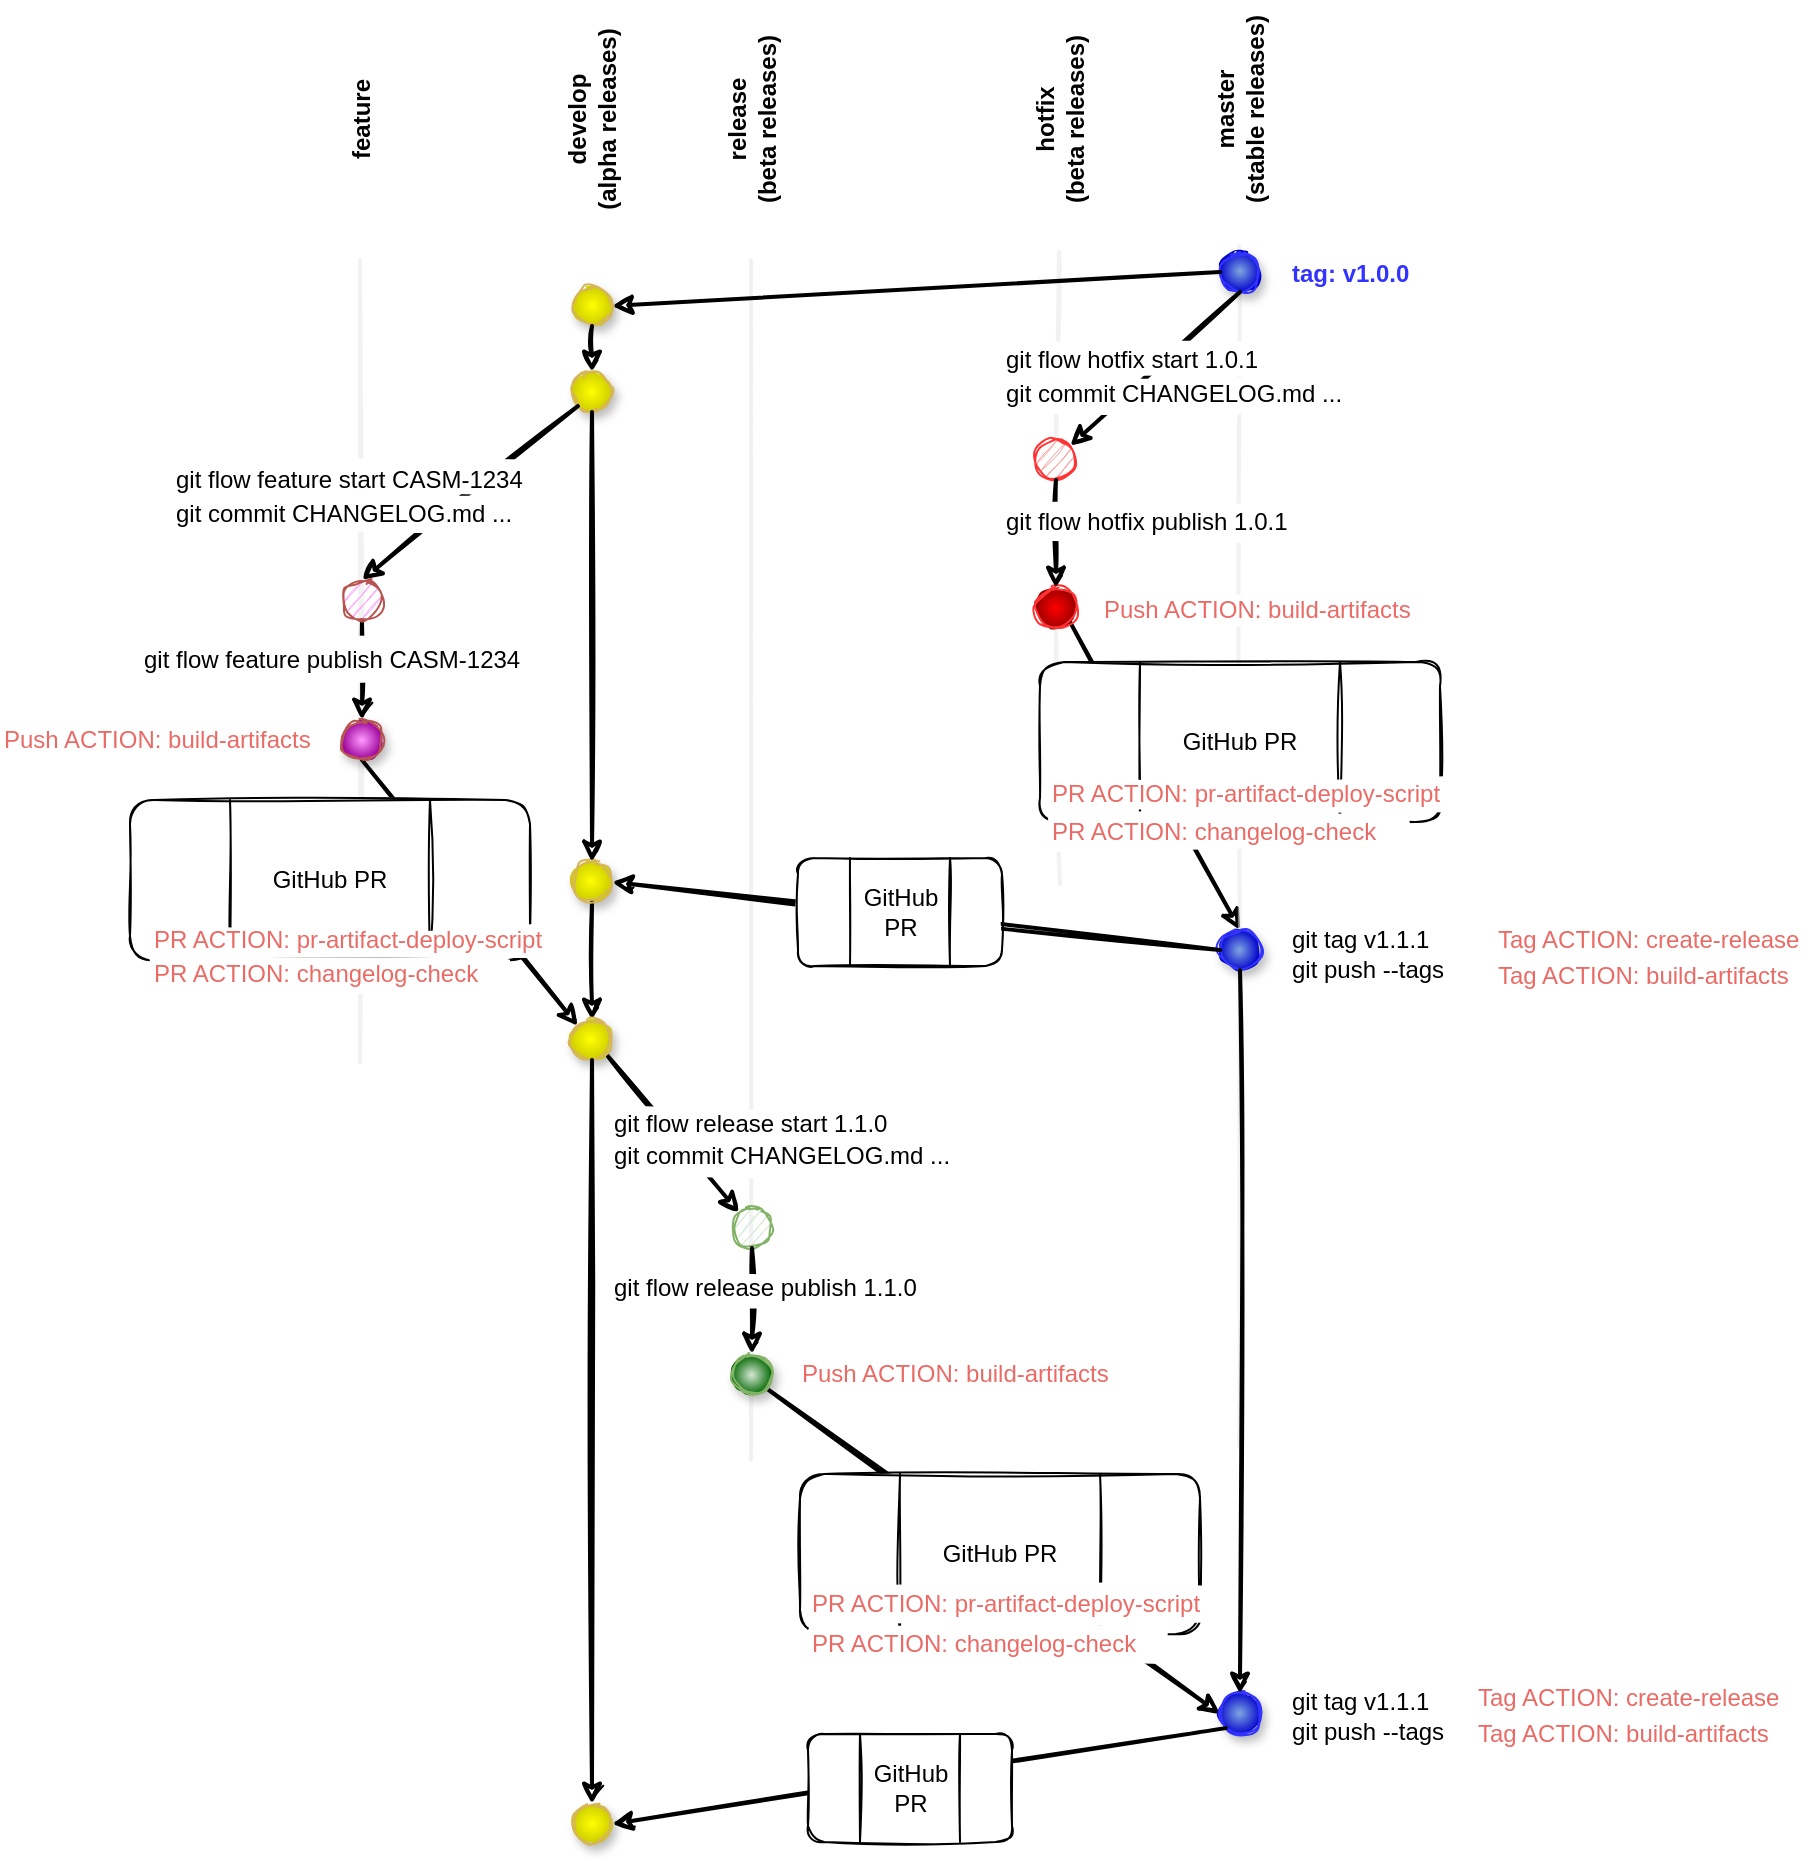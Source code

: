 <mxfile version="16.4.3" type="github">
  <diagram id="jE0tbtdRtXhwwxw7maQi" name="Page-1">
    <mxGraphModel dx="1441" dy="1185" grid="0" gridSize="10" guides="1" tooltips="1" connect="1" arrows="1" fold="1" page="0" pageScale="1" pageWidth="850" pageHeight="1100" background="none" math="0" shadow="0">
      <root>
        <mxCell id="0" />
        <mxCell id="1" parent="0" />
        <mxCell id="DRClWILjRCVxKTy49Wwj-10" style="rounded=1;orthogonalLoop=1;jettySize=auto;html=1;exitX=1;exitY=1;exitDx=0;exitDy=0;entryX=0.5;entryY=0;entryDx=0;entryDy=0;endArrow=classic;endFill=1;startArrow=none;startFill=0;strokeWidth=2;sketch=1;" edge="1" parent="1" source="667S5ESOch-8aJcwRp_F-76" target="DRClWILjRCVxKTy49Wwj-7">
          <mxGeometry relative="1" as="geometry">
            <mxPoint x="640" y="136" as="sourcePoint" />
            <mxPoint x="336" y="153" as="targetPoint" />
          </mxGeometry>
        </mxCell>
        <mxCell id="667S5ESOch-8aJcwRp_F-77" value="" style="endArrow=none;html=1;fontColor=#EA6B66;strokeWidth=2;fillColor=#eeeeee;strokeColor=#E6E6E6;shadow=0;opacity=50;sketch=1;rounded=1;" parent="1" target="667S5ESOch-8aJcwRp_F-76" edge="1">
          <mxGeometry width="50" height="50" relative="1" as="geometry">
            <mxPoint x="550" y="432" as="sourcePoint" />
            <mxPoint x="548.022" y="261.0" as="targetPoint" />
          </mxGeometry>
        </mxCell>
        <mxCell id="667S5ESOch-8aJcwRp_F-57" value="" style="endArrow=none;html=1;fontColor=#EA6B66;strokeWidth=2;fillColor=#eeeeee;strokeColor=#E6E6E6;shadow=0;opacity=50;startArrow=none;sketch=1;rounded=1;" parent="1" target="667S5ESOch-8aJcwRp_F-56" edge="1" source="DRClWILjRCVxKTy49Wwj-7">
          <mxGeometry width="50" height="50" relative="1" as="geometry">
            <mxPoint x="639.5" y="713" as="sourcePoint" />
            <mxPoint x="639.5" y="113" as="targetPoint" />
          </mxGeometry>
        </mxCell>
        <mxCell id="667S5ESOch-8aJcwRp_F-54" value="" style="endArrow=none;html=1;fontColor=#EA6B66;strokeWidth=2;fillColor=#eeeeee;strokeColor=#E6E6E6;shadow=0;opacity=50;startArrow=none;sketch=1;rounded=1;" parent="1" source="667S5ESOch-8aJcwRp_F-61" edge="1">
          <mxGeometry width="50" height="50" relative="1" as="geometry">
            <mxPoint x="549.5" y="716" as="sourcePoint" />
            <mxPoint x="549.5" y="116" as="targetPoint" />
          </mxGeometry>
        </mxCell>
        <mxCell id="667S5ESOch-8aJcwRp_F-55" value="" style="endArrow=none;html=1;fontColor=#EA6B66;strokeWidth=2;fillColor=#eeeeee;strokeColor=#E6E6E6;shadow=0;opacity=50;startArrow=none;sketch=1;rounded=1;" parent="1" source="667S5ESOch-8aJcwRp_F-56" edge="1">
          <mxGeometry width="50" height="50" relative="1" as="geometry">
            <mxPoint x="639.5" y="713" as="sourcePoint" />
            <mxPoint x="639.5" y="113" as="targetPoint" />
          </mxGeometry>
        </mxCell>
        <mxCell id="DRClWILjRCVxKTy49Wwj-6" value="GitHub PR" style="shape=process;whiteSpace=wrap;html=1;backgroundOutline=1;glass=0;fillColor=default;gradientColor=#ffffff;size=0.25;sketch=1;rounded=1;" vertex="1" parent="1">
          <mxGeometry x="540" y="321" width="200" height="80" as="geometry" />
        </mxCell>
        <mxCell id="667S5ESOch-8aJcwRp_F-53" value="" style="endArrow=none;html=1;fontColor=#EA6B66;strokeWidth=2;fillColor=#eeeeee;strokeColor=#E6E6E6;shadow=0;opacity=50;sketch=1;rounded=1;" parent="1" edge="1">
          <mxGeometry width="50" height="50" relative="1" as="geometry">
            <mxPoint x="395.5" y="720" as="sourcePoint" />
            <mxPoint x="395.5" y="120" as="targetPoint" />
          </mxGeometry>
        </mxCell>
        <mxCell id="667S5ESOch-8aJcwRp_F-52" value="" style="endArrow=none;html=1;fontColor=#EA6B66;strokeWidth=2;fillColor=#eeeeee;strokeColor=#E6E6E6;shadow=0;opacity=50;sketch=1;rounded=1;" parent="1" edge="1">
          <mxGeometry width="50" height="50" relative="1" as="geometry">
            <mxPoint x="200" y="521" as="sourcePoint" />
            <mxPoint x="200" y="120" as="targetPoint" />
          </mxGeometry>
        </mxCell>
        <mxCell id="667S5ESOch-8aJcwRp_F-1" value="" style="ellipse;whiteSpace=wrap;html=1;aspect=fixed;fillColor=#FFFF00;strokeColor=#d6b656;rounded=1;gradientColor=#CCCC00;gradientDirection=radial;shadow=1;sketch=1;" parent="1" vertex="1">
          <mxGeometry x="306" y="133" width="20" height="20" as="geometry" />
        </mxCell>
        <mxCell id="667S5ESOch-8aJcwRp_F-2" value="" style="ellipse;whiteSpace=wrap;html=1;aspect=fixed;fillColor=#FFFF00;strokeColor=#d6b656;rounded=1;gradientColor=#CCCC00;gradientDirection=radial;shadow=1;sketch=1;" parent="1" vertex="1">
          <mxGeometry x="306" y="176" width="20" height="20" as="geometry" />
        </mxCell>
        <mxCell id="667S5ESOch-8aJcwRp_F-14" style="edgeStyle=none;rounded=1;orthogonalLoop=1;jettySize=auto;html=1;exitX=0.5;exitY=1;exitDx=0;exitDy=0;entryX=0.5;entryY=0;entryDx=0;entryDy=0;startArrow=none;startFill=0;endArrow=classic;endFill=1;strokeWidth=2;sketch=1;" parent="1" source="667S5ESOch-8aJcwRp_F-3" target="667S5ESOch-8aJcwRp_F-21" edge="1">
          <mxGeometry relative="1" as="geometry">
            <mxPoint x="161" y="310" as="targetPoint" />
          </mxGeometry>
        </mxCell>
        <mxCell id="667S5ESOch-8aJcwRp_F-3" value="" style="ellipse;whiteSpace=wrap;html=1;aspect=fixed;fillColor=#FF99FF;strokeColor=#b85450;rounded=1;sketch=1;" parent="1" vertex="1">
          <mxGeometry x="191" y="280" width="20" height="20" as="geometry" />
        </mxCell>
        <mxCell id="667S5ESOch-8aJcwRp_F-25" style="edgeStyle=none;orthogonalLoop=1;jettySize=auto;html=1;exitX=0.5;exitY=1;exitDx=0;exitDy=0;entryX=0.5;entryY=0;entryDx=0;entryDy=0;startArrow=none;startFill=0;endArrow=classic;endFill=1;strokeWidth=2;sketch=1;rounded=1;" parent="1" source="667S5ESOch-8aJcwRp_F-4" target="667S5ESOch-8aJcwRp_F-24" edge="1">
          <mxGeometry relative="1" as="geometry" />
        </mxCell>
        <mxCell id="667S5ESOch-8aJcwRp_F-4" value="" style="ellipse;whiteSpace=wrap;html=1;aspect=fixed;fillColor=#FFFF00;strokeColor=#d6b656;rounded=1;gradientColor=#CCCC00;gradientDirection=radial;shadow=1;sketch=1;" parent="1" vertex="1">
          <mxGeometry x="306" y="421" width="20" height="20" as="geometry" />
        </mxCell>
        <mxCell id="667S5ESOch-8aJcwRp_F-8" style="rounded=1;orthogonalLoop=1;jettySize=auto;html=1;exitX=0.5;exitY=1;exitDx=0;exitDy=0;entryX=0.5;entryY=0;entryDx=0;entryDy=0;endArrow=classic;endFill=1;startArrow=none;startFill=0;strokeWidth=2;sketch=1;" parent="1" source="667S5ESOch-8aJcwRp_F-2" target="667S5ESOch-8aJcwRp_F-4" edge="1">
          <mxGeometry relative="1" as="geometry">
            <mxPoint x="318.929" y="176.071" as="sourcePoint" />
            <mxPoint x="216" y="209" as="targetPoint" />
          </mxGeometry>
        </mxCell>
        <mxCell id="667S5ESOch-8aJcwRp_F-9" style="rounded=1;orthogonalLoop=1;jettySize=auto;html=1;exitX=0;exitY=1;exitDx=0;exitDy=0;entryX=0.5;entryY=0;entryDx=0;entryDy=0;endArrow=classic;endFill=1;startArrow=none;startFill=0;strokeWidth=2;sketch=1;" parent="1" source="667S5ESOch-8aJcwRp_F-2" target="667S5ESOch-8aJcwRp_F-3" edge="1">
          <mxGeometry relative="1" as="geometry">
            <mxPoint x="292.929" y="186.071" as="sourcePoint" />
            <mxPoint x="190" y="219" as="targetPoint" />
          </mxGeometry>
        </mxCell>
        <mxCell id="667S5ESOch-8aJcwRp_F-12" style="rounded=1;orthogonalLoop=1;jettySize=auto;html=1;exitX=0.5;exitY=1;exitDx=0;exitDy=0;endArrow=classic;endFill=1;startArrow=none;startFill=0;strokeWidth=2;entryX=0.5;entryY=0;entryDx=0;entryDy=0;sketch=1;" parent="1" source="667S5ESOch-8aJcwRp_F-1" target="667S5ESOch-8aJcwRp_F-2" edge="1">
          <mxGeometry relative="1" as="geometry">
            <mxPoint x="326" y="179" as="sourcePoint" />
            <mxPoint x="316" y="149" as="targetPoint" />
          </mxGeometry>
        </mxCell>
        <mxCell id="667S5ESOch-8aJcwRp_F-15" value="git flow feature start CASM-1234" style="text;html=1;resizable=0;autosize=1;align=left;verticalAlign=middle;points=[];fillColor=default;strokeColor=none;rounded=1;glass=0;gradientColor=#ffffff;sketch=1;" parent="1" vertex="1">
          <mxGeometry x="106" y="220" width="190" height="20" as="geometry" />
        </mxCell>
        <mxCell id="667S5ESOch-8aJcwRp_F-16" value="&lt;b&gt;develop&lt;br&gt;(alpha releases)&lt;br&gt;&lt;/b&gt;" style="text;html=1;resizable=0;autosize=1;align=center;verticalAlign=middle;points=[];fillColor=none;strokeColor=none;rounded=1;glass=0;rotation=-90;sketch=1;" parent="1" vertex="1">
          <mxGeometry x="261" y="35" width="110" height="30" as="geometry" />
        </mxCell>
        <mxCell id="667S5ESOch-8aJcwRp_F-17" value="&lt;b&gt;feature&lt;/b&gt;" style="text;html=1;resizable=0;autosize=1;align=center;verticalAlign=middle;points=[];fillColor=none;strokeColor=none;rounded=1;glass=0;rotation=-90;sketch=1;" parent="1" vertex="1">
          <mxGeometry x="171" y="40" width="60" height="20" as="geometry" />
        </mxCell>
        <mxCell id="667S5ESOch-8aJcwRp_F-26" style="edgeStyle=none;orthogonalLoop=1;jettySize=auto;html=1;exitX=0.5;exitY=1;exitDx=0;exitDy=0;entryX=0;entryY=0;entryDx=0;entryDy=0;startArrow=none;startFill=0;endArrow=classic;endFill=1;strokeWidth=2;sketch=1;rounded=1;" parent="1" source="667S5ESOch-8aJcwRp_F-21" target="667S5ESOch-8aJcwRp_F-24" edge="1">
          <mxGeometry relative="1" as="geometry" />
        </mxCell>
        <mxCell id="667S5ESOch-8aJcwRp_F-21" value="" style="ellipse;whiteSpace=wrap;html=1;aspect=fixed;fillColor=#FF99FF;strokeColor=#b85450;rounded=1;gradientColor=#990099;gradientDirection=radial;shadow=1;sketch=1;" parent="1" vertex="1">
          <mxGeometry x="191" y="350" width="20" height="20" as="geometry" />
        </mxCell>
        <mxCell id="667S5ESOch-8aJcwRp_F-23" value="git flow feature publish CASM-1234" style="text;html=1;resizable=0;autosize=1;align=left;verticalAlign=middle;points=[];fillColor=default;strokeColor=none;rounded=1;glass=0;gradientColor=#ffffff;sketch=1;" parent="1" vertex="1">
          <mxGeometry x="90" y="310" width="200" height="20" as="geometry" />
        </mxCell>
        <mxCell id="667S5ESOch-8aJcwRp_F-33" style="edgeStyle=none;orthogonalLoop=1;jettySize=auto;html=1;exitX=1;exitY=1;exitDx=0;exitDy=0;fontColor=#EA6B66;startArrow=none;startFill=0;endArrow=classic;endFill=1;strokeWidth=2;sketch=1;rounded=1;" parent="1" source="667S5ESOch-8aJcwRp_F-24" target="667S5ESOch-8aJcwRp_F-32" edge="1">
          <mxGeometry relative="1" as="geometry" />
        </mxCell>
        <mxCell id="667S5ESOch-8aJcwRp_F-24" value="" style="ellipse;whiteSpace=wrap;html=1;aspect=fixed;fillColor=#FFFF00;strokeColor=#d6b656;rounded=1;gradientColor=#CCCC00;gradientDirection=radial;shadow=1;sketch=1;" parent="1" vertex="1">
          <mxGeometry x="306" y="500" width="20" height="20" as="geometry" />
        </mxCell>
        <mxCell id="667S5ESOch-8aJcwRp_F-27" value="GitHub PR" style="shape=process;whiteSpace=wrap;html=1;backgroundOutline=1;glass=0;fillColor=default;gradientColor=#ffffff;size=0.25;sketch=1;rounded=1;" parent="1" vertex="1">
          <mxGeometry x="85" y="390" width="200" height="80" as="geometry" />
        </mxCell>
        <mxCell id="667S5ESOch-8aJcwRp_F-29" value="&lt;font color=&quot;#ea6b66&quot;&gt;PR ACTION: changelog-check&lt;/font&gt;" style="text;html=1;resizable=0;autosize=1;align=left;verticalAlign=middle;points=[];fillColor=default;strokeColor=none;rounded=1;glass=0;gradientColor=#ffffff;sketch=1;" parent="1" vertex="1">
          <mxGeometry x="95" y="467" width="180" height="20" as="geometry" />
        </mxCell>
        <mxCell id="667S5ESOch-8aJcwRp_F-30" value="&lt;font color=&quot;#ea6b66&quot;&gt;PR ACTION: pr-artifact-deploy-script&lt;/font&gt;" style="text;html=1;resizable=0;autosize=1;align=left;verticalAlign=middle;points=[];fillColor=default;strokeColor=none;rounded=1;glass=0;gradientColor=#ffffff;sketch=1;" parent="1" vertex="1">
          <mxGeometry x="95" y="451" width="204" height="18" as="geometry" />
        </mxCell>
        <mxCell id="667S5ESOch-8aJcwRp_F-32" value="" style="ellipse;whiteSpace=wrap;html=1;aspect=fixed;fillColor=#d5e8d4;strokeColor=#82b366;rounded=1;shadow=0;sketch=1;" parent="1" vertex="1">
          <mxGeometry x="386" y="594" width="20" height="20" as="geometry" />
        </mxCell>
        <mxCell id="667S5ESOch-8aJcwRp_F-35" value="&lt;b&gt;release&lt;br&gt;(beta releases)&lt;br&gt;&lt;/b&gt;" style="text;html=1;resizable=0;autosize=1;align=center;verticalAlign=middle;points=[];fillColor=none;strokeColor=none;rounded=1;glass=0;rotation=-90;sketch=1;" parent="1" vertex="1">
          <mxGeometry x="346" y="35" width="100" height="30" as="geometry" />
        </mxCell>
        <mxCell id="667S5ESOch-8aJcwRp_F-51" style="edgeStyle=none;orthogonalLoop=1;jettySize=auto;html=1;exitX=1;exitY=1;exitDx=0;exitDy=0;entryX=0;entryY=0.5;entryDx=0;entryDy=0;fontColor=#EA6B66;startArrow=none;startFill=0;endArrow=classic;endFill=1;strokeWidth=2;sketch=1;rounded=1;" parent="1" source="667S5ESOch-8aJcwRp_F-36" target="667S5ESOch-8aJcwRp_F-50" edge="1">
          <mxGeometry relative="1" as="geometry" />
        </mxCell>
        <mxCell id="667S5ESOch-8aJcwRp_F-36" value="" style="ellipse;whiteSpace=wrap;html=1;aspect=fixed;fillColor=#d5e8d4;strokeColor=#82b366;rounded=1;gradientColor=#006600;gradientDirection=radial;shadow=1;sketch=1;" parent="1" vertex="1">
          <mxGeometry x="386" y="667" width="20" height="20" as="geometry" />
        </mxCell>
        <mxCell id="667S5ESOch-8aJcwRp_F-44" style="edgeStyle=none;orthogonalLoop=1;jettySize=auto;html=1;exitX=0.5;exitY=1;exitDx=0;exitDy=0;entryX=0.5;entryY=0;entryDx=0;entryDy=0;fontColor=#EA6B66;startArrow=none;startFill=0;endArrow=classic;endFill=1;strokeWidth=2;sketch=1;rounded=1;" parent="1" source="667S5ESOch-8aJcwRp_F-32" target="667S5ESOch-8aJcwRp_F-36" edge="1">
          <mxGeometry relative="1" as="geometry">
            <mxPoint x="396" y="680" as="sourcePoint" />
          </mxGeometry>
        </mxCell>
        <mxCell id="667S5ESOch-8aJcwRp_F-38" value="git flow release publish 1.1.0" style="text;html=1;resizable=0;autosize=1;align=left;verticalAlign=middle;points=[];fillColor=default;strokeColor=none;rounded=1;glass=0;gradientColor=#ffffff;sketch=1;" parent="1" vertex="1">
          <mxGeometry x="325" y="625" width="161" height="18" as="geometry" />
        </mxCell>
        <mxCell id="667S5ESOch-8aJcwRp_F-45" value="&lt;font color=&quot;#ea6b66&quot;&gt;Push ACTION: build-artifacts&lt;/font&gt;" style="text;html=1;resizable=0;autosize=1;align=left;verticalAlign=middle;points=[];fillColor=default;strokeColor=none;rounded=1;glass=0;gradientColor=#ffffff;sketch=1;" parent="1" vertex="1">
          <mxGeometry x="20" y="350" width="170" height="20" as="geometry" />
        </mxCell>
        <mxCell id="667S5ESOch-8aJcwRp_F-47" value="&lt;b&gt;hotfix&lt;br&gt;(beta releases)&lt;br&gt;&lt;/b&gt;" style="text;html=1;resizable=0;autosize=1;align=center;verticalAlign=middle;points=[];fillColor=none;strokeColor=none;rounded=1;glass=0;rotation=-90;sketch=1;" parent="1" vertex="1">
          <mxGeometry x="500" y="35" width="100" height="30" as="geometry" />
        </mxCell>
        <mxCell id="667S5ESOch-8aJcwRp_F-48" value="&lt;b&gt;master&lt;br&gt;(stable releases)&lt;br&gt;&lt;/b&gt;" style="text;html=1;resizable=0;autosize=1;align=center;verticalAlign=middle;points=[];fillColor=none;strokeColor=none;rounded=1;glass=0;rotation=-90;sketch=1;" parent="1" vertex="1">
          <mxGeometry x="585" y="30" width="110" height="30" as="geometry" />
        </mxCell>
        <mxCell id="667S5ESOch-8aJcwRp_F-49" value="GitHub PR" style="shape=process;whiteSpace=wrap;html=1;backgroundOutline=1;glass=0;fillColor=default;gradientColor=#ffffff;size=0.25;sketch=1;rounded=1;" parent="1" vertex="1">
          <mxGeometry x="420" y="727" width="200" height="80" as="geometry" />
        </mxCell>
        <mxCell id="667S5ESOch-8aJcwRp_F-50" value="" style="ellipse;whiteSpace=wrap;html=1;aspect=fixed;fillColor=#7EA6E0;strokeColor=#3333FF;rounded=1;gradientColor=#0000CC;gradientDirection=radial;shadow=1;sketch=1;" parent="1" vertex="1">
          <mxGeometry x="630" y="837" width="20" height="20" as="geometry" />
        </mxCell>
        <mxCell id="667S5ESOch-8aJcwRp_F-56" value="" style="ellipse;whiteSpace=wrap;html=1;aspect=fixed;fillColor=#7EA6E0;strokeColor=#3333FF;rounded=1;gradientColor=#0000CC;gradientDirection=radial;shadow=1;sketch=1;" parent="1" vertex="1">
          <mxGeometry x="630" y="116" width="20" height="20" as="geometry" />
        </mxCell>
        <mxCell id="667S5ESOch-8aJcwRp_F-59" style="rounded=1;orthogonalLoop=1;jettySize=auto;html=1;exitX=0;exitY=0.5;exitDx=0;exitDy=0;entryX=1;entryY=0.5;entryDx=0;entryDy=0;endArrow=classic;endFill=1;startArrow=none;startFill=0;strokeWidth=2;sketch=1;" parent="1" source="667S5ESOch-8aJcwRp_F-56" target="667S5ESOch-8aJcwRp_F-1" edge="1">
          <mxGeometry relative="1" as="geometry">
            <mxPoint x="326" y="206" as="sourcePoint" />
            <mxPoint x="326" y="306" as="targetPoint" />
          </mxGeometry>
        </mxCell>
        <mxCell id="667S5ESOch-8aJcwRp_F-61" value="" style="ellipse;whiteSpace=wrap;html=1;aspect=fixed;fillColor=#FF9999;strokeColor=#FF3333;rounded=1;gradientColor=none;gradientDirection=radial;sketch=1;" parent="1" vertex="1">
          <mxGeometry x="538" y="210" width="20" height="20" as="geometry" />
        </mxCell>
        <mxCell id="667S5ESOch-8aJcwRp_F-62" value="" style="endArrow=none;html=1;fontColor=#EA6B66;strokeWidth=2;fillColor=#eeeeee;strokeColor=#E6E6E6;shadow=0;opacity=50;startArrow=none;sketch=1;rounded=1;" parent="1" source="667S5ESOch-8aJcwRp_F-76" target="667S5ESOch-8aJcwRp_F-61" edge="1">
          <mxGeometry width="50" height="50" relative="1" as="geometry">
            <mxPoint x="549.5" y="716" as="sourcePoint" />
            <mxPoint x="549.5" y="116" as="targetPoint" />
          </mxGeometry>
        </mxCell>
        <mxCell id="667S5ESOch-8aJcwRp_F-66" style="rounded=1;orthogonalLoop=1;jettySize=auto;html=1;exitX=0;exitY=0.5;exitDx=0;exitDy=0;entryX=1;entryY=0;entryDx=0;entryDy=0;endArrow=classic;endFill=1;startArrow=none;startFill=0;strokeWidth=2;sketch=1;" parent="1" target="667S5ESOch-8aJcwRp_F-61" edge="1">
          <mxGeometry relative="1" as="geometry">
            <mxPoint x="640" y="136" as="sourcePoint" />
            <mxPoint x="336" y="153" as="targetPoint" />
          </mxGeometry>
        </mxCell>
        <mxCell id="667S5ESOch-8aJcwRp_F-67" value="git flow hotfix start 1.0.1" style="text;html=1;resizable=0;autosize=1;align=left;verticalAlign=middle;points=[];fillColor=default;strokeColor=none;rounded=1;glass=0;gradientColor=#ffffff;sketch=1;" parent="1" vertex="1">
          <mxGeometry x="521" y="161" width="136" height="18" as="geometry" />
        </mxCell>
        <mxCell id="667S5ESOch-8aJcwRp_F-68" value="git commit CHANGELOG.md ..." style="text;html=1;resizable=0;autosize=1;align=left;verticalAlign=middle;points=[];fillColor=default;strokeColor=none;rounded=1;glass=0;gradientColor=#ffffff;sketch=1;" parent="1" vertex="1">
          <mxGeometry x="106" y="238" width="178" height="18" as="geometry" />
        </mxCell>
        <mxCell id="667S5ESOch-8aJcwRp_F-40" value="git commit CHANGELOG.md ..." style="text;html=1;resizable=0;autosize=1;align=left;verticalAlign=middle;points=[];fillColor=default;strokeColor=none;rounded=1;glass=0;gradientColor=#ffffff;sketch=1;" parent="1" vertex="1">
          <mxGeometry x="325" y="559" width="178" height="18" as="geometry" />
        </mxCell>
        <mxCell id="667S5ESOch-8aJcwRp_F-70" value="git commit CHANGELOG.md ..." style="text;html=1;resizable=0;autosize=1;align=left;verticalAlign=middle;points=[];fillColor=default;strokeColor=none;rounded=1;glass=0;gradientColor=#ffffff;sketch=1;" parent="1" vertex="1">
          <mxGeometry x="521" y="178" width="178" height="18" as="geometry" />
        </mxCell>
        <mxCell id="667S5ESOch-8aJcwRp_F-76" value="" style="ellipse;whiteSpace=wrap;html=1;aspect=fixed;fillColor=#FF0000;strokeColor=#FF3333;rounded=1;gradientColor=#990000;gradientDirection=radial;sketch=1;" parent="1" vertex="1">
          <mxGeometry x="538" y="284" width="20" height="20" as="geometry" />
        </mxCell>
        <mxCell id="667S5ESOch-8aJcwRp_F-78" style="rounded=1;orthogonalLoop=1;jettySize=auto;html=1;exitX=0.5;exitY=1;exitDx=0;exitDy=0;entryX=0.5;entryY=0;entryDx=0;entryDy=0;endArrow=classic;endFill=1;startArrow=none;startFill=0;strokeWidth=2;sketch=1;" parent="1" source="667S5ESOch-8aJcwRp_F-61" target="667S5ESOch-8aJcwRp_F-76" edge="1">
          <mxGeometry relative="1" as="geometry">
            <mxPoint x="640" y="136" as="sourcePoint" />
            <mxPoint x="336" y="153" as="targetPoint" />
          </mxGeometry>
        </mxCell>
        <mxCell id="667S5ESOch-8aJcwRp_F-74" value="git flow hotfix publish 1.0.1" style="text;html=1;resizable=0;autosize=1;align=left;verticalAlign=middle;points=[];fillColor=default;strokeColor=none;rounded=1;glass=0;gradientColor=#ffffff;sketch=1;" parent="1" vertex="1">
          <mxGeometry x="521" y="242" width="151" height="18" as="geometry" />
        </mxCell>
        <mxCell id="DRClWILjRCVxKTy49Wwj-1" value="&lt;b&gt;&lt;font color=&quot;#3333ff&quot;&gt;tag: v1.0.0&lt;/font&gt;&lt;/b&gt;" style="text;html=1;resizable=0;autosize=1;align=left;verticalAlign=middle;points=[];fillColor=none;strokeColor=none;rounded=1;shadow=0;glass=0;sketch=1;fontColor=#EA6B66;" vertex="1" parent="1">
          <mxGeometry x="664" y="118" width="69" height="18" as="geometry" />
        </mxCell>
        <mxCell id="DRClWILjRCVxKTy49Wwj-2" value="&lt;font color=&quot;#ea6b66&quot;&gt;PR ACTION: changelog-check&lt;/font&gt;" style="text;html=1;resizable=0;autosize=1;align=left;verticalAlign=middle;points=[];fillColor=default;strokeColor=none;rounded=1;glass=0;gradientColor=#ffffff;sketch=1;" vertex="1" parent="1">
          <mxGeometry x="424" y="802" width="180" height="20" as="geometry" />
        </mxCell>
        <mxCell id="DRClWILjRCVxKTy49Wwj-3" value="&lt;font color=&quot;#ea6b66&quot;&gt;PR ACTION: pr-artifact-deploy-script&lt;/font&gt;" style="text;html=1;resizable=0;autosize=1;align=left;verticalAlign=middle;points=[];fillColor=default;strokeColor=none;rounded=1;glass=0;gradientColor=#ffffff;sketch=1;" vertex="1" parent="1">
          <mxGeometry x="424" y="783" width="204" height="18" as="geometry" />
        </mxCell>
        <mxCell id="DRClWILjRCVxKTy49Wwj-4" value="&lt;font color=&quot;#ea6b66&quot;&gt;PR ACTION: changelog-check&lt;/font&gt;" style="text;html=1;resizable=0;autosize=1;align=left;verticalAlign=middle;points=[];fillColor=default;strokeColor=none;rounded=1;glass=0;gradientColor=#ffffff;sketch=1;" vertex="1" parent="1">
          <mxGeometry x="544" y="396" width="180" height="20" as="geometry" />
        </mxCell>
        <mxCell id="DRClWILjRCVxKTy49Wwj-5" value="&lt;font color=&quot;#ea6b66&quot;&gt;PR ACTION: pr-artifact-deploy-script&lt;/font&gt;" style="text;html=1;resizable=0;autosize=1;align=left;verticalAlign=middle;points=[];fillColor=default;strokeColor=none;rounded=1;glass=0;gradientColor=#ffffff;sketch=1;" vertex="1" parent="1">
          <mxGeometry x="544" y="378" width="204" height="18" as="geometry" />
        </mxCell>
        <mxCell id="DRClWILjRCVxKTy49Wwj-7" value="" style="ellipse;whiteSpace=wrap;html=1;aspect=fixed;fillColor=#7EA6E0;strokeColor=#3333FF;rounded=1;gradientColor=#0000CC;gradientDirection=radial;shadow=1;sketch=1;" vertex="1" parent="1">
          <mxGeometry x="630" y="455" width="20" height="20" as="geometry" />
        </mxCell>
        <mxCell id="DRClWILjRCVxKTy49Wwj-8" value="" style="endArrow=none;html=1;fontColor=#EA6B66;strokeWidth=2;fillColor=#eeeeee;strokeColor=#E6E6E6;shadow=0;opacity=50;sketch=1;rounded=1;" edge="1" parent="1" target="DRClWILjRCVxKTy49Wwj-7">
          <mxGeometry width="50" height="50" relative="1" as="geometry">
            <mxPoint x="639.5" y="713" as="sourcePoint" />
            <mxPoint x="640" y="136" as="targetPoint" />
          </mxGeometry>
        </mxCell>
        <mxCell id="DRClWILjRCVxKTy49Wwj-11" value="&lt;font color=&quot;#ea6b66&quot;&gt;Push ACTION: build-artifacts&lt;/font&gt;" style="text;html=1;resizable=0;autosize=1;align=left;verticalAlign=middle;points=[];fillColor=default;strokeColor=none;rounded=1;glass=0;gradientColor=#ffffff;sketch=1;" vertex="1" parent="1">
          <mxGeometry x="570" y="285" width="170" height="20" as="geometry" />
        </mxCell>
        <mxCell id="DRClWILjRCVxKTy49Wwj-12" style="rounded=1;orthogonalLoop=1;jettySize=auto;html=1;exitX=0;exitY=0.5;exitDx=0;exitDy=0;entryX=1;entryY=0.5;entryDx=0;entryDy=0;endArrow=classic;endFill=1;startArrow=none;startFill=0;strokeWidth=2;sketch=1;" edge="1" parent="1" source="DRClWILjRCVxKTy49Wwj-7" target="667S5ESOch-8aJcwRp_F-4">
          <mxGeometry relative="1" as="geometry">
            <mxPoint x="640" y="136" as="sourcePoint" />
            <mxPoint x="336" y="153" as="targetPoint" />
          </mxGeometry>
        </mxCell>
        <mxCell id="DRClWILjRCVxKTy49Wwj-13" value="GitHub PR" style="shape=process;whiteSpace=wrap;html=1;backgroundOutline=1;glass=0;fillColor=default;gradientColor=#ffffff;size=0.25;sketch=1;rounded=1;" vertex="1" parent="1">
          <mxGeometry x="419" y="419" width="102" height="54" as="geometry" />
        </mxCell>
        <mxCell id="DRClWILjRCVxKTy49Wwj-15" style="rounded=1;orthogonalLoop=1;jettySize=auto;html=1;exitX=0;exitY=0.5;exitDx=0;exitDy=0;entryX=0.5;entryY=0;entryDx=0;entryDy=0;endArrow=classic;endFill=1;startArrow=none;startFill=0;strokeWidth=2;sketch=1;" edge="1" parent="1" target="667S5ESOch-8aJcwRp_F-50">
          <mxGeometry relative="1" as="geometry">
            <mxPoint x="640" y="475" as="sourcePoint" />
            <mxPoint x="336" y="441" as="targetPoint" />
          </mxGeometry>
        </mxCell>
        <mxCell id="DRClWILjRCVxKTy49Wwj-17" value="&lt;font color=&quot;#000000&quot;&gt;git tag v1.1.1&lt;br&gt;git push --tags&lt;/font&gt;" style="text;html=1;resizable=0;autosize=1;align=left;verticalAlign=middle;points=[];fillColor=none;strokeColor=none;rounded=1;shadow=0;glass=0;sketch=1;fontColor=#EA6B66;" vertex="1" parent="1">
          <mxGeometry x="664" y="832" width="86" height="32" as="geometry" />
        </mxCell>
        <mxCell id="DRClWILjRCVxKTy49Wwj-18" value="&lt;font color=&quot;#000000&quot;&gt;git tag v1.1.1&lt;br&gt;git push --tags&lt;/font&gt;" style="text;html=1;resizable=0;autosize=1;align=left;verticalAlign=middle;points=[];fillColor=none;strokeColor=none;rounded=1;shadow=0;glass=0;sketch=1;fontColor=#EA6B66;" vertex="1" parent="1">
          <mxGeometry x="664" y="451" width="86" height="32" as="geometry" />
        </mxCell>
        <mxCell id="DRClWILjRCVxKTy49Wwj-19" value="&lt;font color=&quot;#ea6b66&quot;&gt;Tag ACTION: create-release&lt;/font&gt;" style="text;html=1;resizable=0;autosize=1;align=left;verticalAlign=middle;points=[];fillColor=default;strokeColor=none;rounded=1;glass=0;gradientColor=#ffffff;sketch=1;" vertex="1" parent="1">
          <mxGeometry x="767" y="451" width="161" height="18" as="geometry" />
        </mxCell>
        <mxCell id="DRClWILjRCVxKTy49Wwj-20" value="&lt;font color=&quot;#ea6b66&quot;&gt;Tag ACTION: create-release&lt;/font&gt;" style="text;html=1;resizable=0;autosize=1;align=left;verticalAlign=middle;points=[];fillColor=default;strokeColor=none;rounded=1;glass=0;gradientColor=#ffffff;sketch=1;" vertex="1" parent="1">
          <mxGeometry x="757" y="830" width="161" height="18" as="geometry" />
        </mxCell>
        <mxCell id="DRClWILjRCVxKTy49Wwj-21" value="" style="ellipse;whiteSpace=wrap;html=1;aspect=fixed;fillColor=#FFFF00;strokeColor=#d6b656;rounded=1;gradientColor=#CCCC00;gradientDirection=radial;shadow=1;sketch=1;" vertex="1" parent="1">
          <mxGeometry x="306" y="892" width="20" height="20" as="geometry" />
        </mxCell>
        <mxCell id="DRClWILjRCVxKTy49Wwj-22" style="rounded=1;orthogonalLoop=1;jettySize=auto;html=1;exitX=0.5;exitY=1;exitDx=0;exitDy=0;entryX=0.5;entryY=0;entryDx=0;entryDy=0;endArrow=classic;endFill=1;startArrow=none;startFill=0;strokeWidth=2;sketch=1;" edge="1" parent="1" source="667S5ESOch-8aJcwRp_F-24" target="DRClWILjRCVxKTy49Wwj-21">
          <mxGeometry relative="1" as="geometry">
            <mxPoint x="650" y="485" as="sourcePoint" />
            <mxPoint x="650" y="847" as="targetPoint" />
          </mxGeometry>
        </mxCell>
        <mxCell id="667S5ESOch-8aJcwRp_F-34" value="git flow release start 1.1.0" style="text;html=1;resizable=0;autosize=1;align=left;verticalAlign=middle;points=[];fillColor=default;strokeColor=none;rounded=1;glass=0;gradientColor=#ffffff;sketch=1;" parent="1" vertex="1">
          <mxGeometry x="325" y="543" width="147" height="18" as="geometry" />
        </mxCell>
        <mxCell id="667S5ESOch-8aJcwRp_F-60" value="&lt;font color=&quot;#ea6b66&quot;&gt;Push ACTION: build-artifacts&lt;/font&gt;" style="text;html=1;resizable=0;autosize=1;align=left;verticalAlign=middle;points=[];fillColor=default;strokeColor=none;rounded=1;glass=0;gradientColor=#ffffff;sketch=1;" parent="1" vertex="1">
          <mxGeometry x="419" y="667" width="170" height="20" as="geometry" />
        </mxCell>
        <mxCell id="DRClWILjRCVxKTy49Wwj-25" style="rounded=1;orthogonalLoop=1;jettySize=auto;html=1;exitX=0;exitY=1;exitDx=0;exitDy=0;entryX=0.5;entryY=0;entryDx=0;entryDy=0;endArrow=classic;endFill=1;startArrow=none;startFill=0;strokeWidth=2;sketch=1;" edge="1" parent="1" source="667S5ESOch-8aJcwRp_F-50">
          <mxGeometry relative="1" as="geometry">
            <mxPoint x="326" y="530" as="sourcePoint" />
            <mxPoint x="326" y="902" as="targetPoint" />
          </mxGeometry>
        </mxCell>
        <mxCell id="DRClWILjRCVxKTy49Wwj-26" value="GitHub PR" style="shape=process;whiteSpace=wrap;html=1;backgroundOutline=1;glass=0;fillColor=default;gradientColor=#ffffff;size=0.25;sketch=1;rounded=1;" vertex="1" parent="1">
          <mxGeometry x="424" y="857" width="102" height="54" as="geometry" />
        </mxCell>
        <mxCell id="DRClWILjRCVxKTy49Wwj-28" value="&lt;font color=&quot;#ea6b66&quot;&gt;Tag ACTION: build-artifacts&lt;/font&gt;" style="text;html=1;resizable=0;autosize=1;align=left;verticalAlign=middle;points=[];fillColor=default;strokeColor=none;rounded=1;glass=0;gradientColor=#ffffff;sketch=1;" vertex="1" parent="1">
          <mxGeometry x="767" y="469" width="155" height="18" as="geometry" />
        </mxCell>
        <mxCell id="DRClWILjRCVxKTy49Wwj-29" value="&lt;font color=&quot;#ea6b66&quot;&gt;Tag ACTION: build-artifacts&lt;/font&gt;" style="text;html=1;resizable=0;autosize=1;align=left;verticalAlign=middle;points=[];fillColor=default;strokeColor=none;rounded=1;glass=0;gradientColor=#ffffff;sketch=1;" vertex="1" parent="1">
          <mxGeometry x="757" y="848" width="155" height="18" as="geometry" />
        </mxCell>
      </root>
    </mxGraphModel>
  </diagram>
</mxfile>
